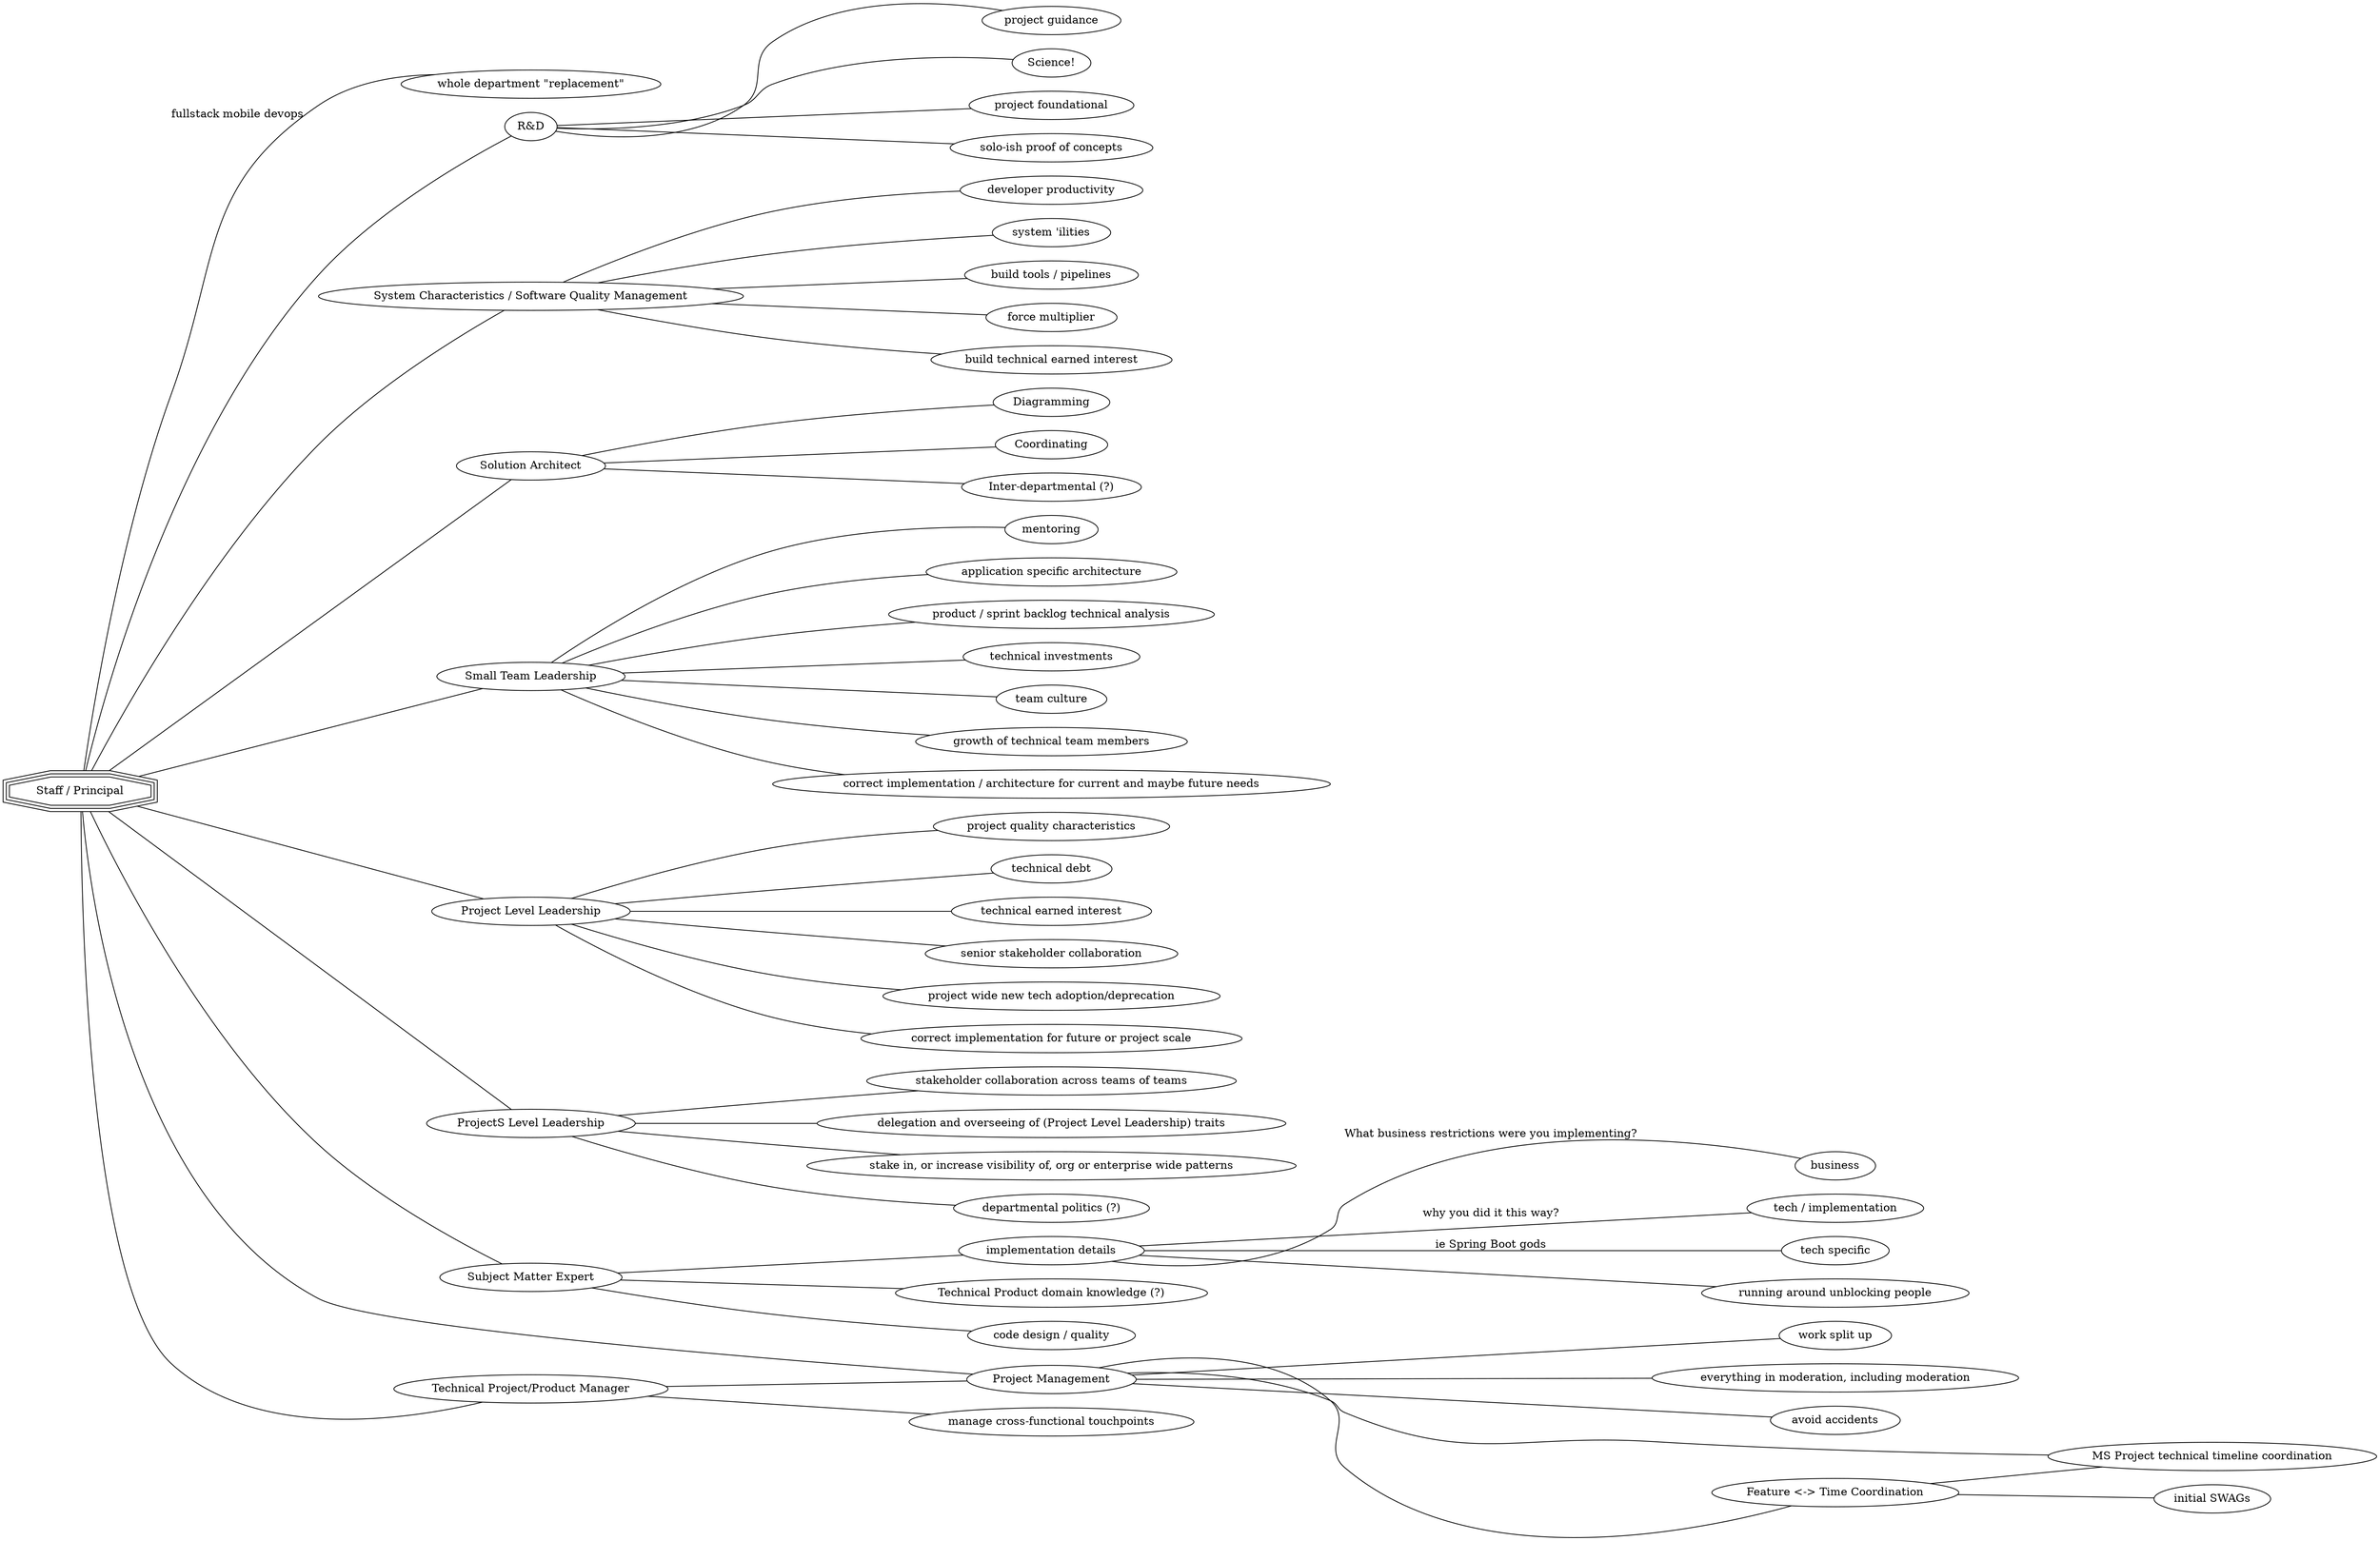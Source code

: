 graph {
   // cpranksep=3
   //layout=circo
   //layout=twopi
   //ratio=0.5
   rankdir="LR"

    SP [label="Staff / Principal", shape=tripleoctagon, root=true]
        SP -- "whole department \"replacement\"" [label="fullstack mobile devops"]
        SP -- "R&D"
//        subgraph cluster_rd {
          "R&D" -- "project guidance", "Science!", "project foundational", "solo-ish proof of concepts"
//        }
       "System Characteristics" [label="System Characteristics / Software Quality Management"]
        SP -- "System Characteristics"
//        subgraph cluster_systemchar {
            "System Characteristics"    -- "developer productivity", "system 'ilities", "build tools / pipelines", "force multiplier", "build technical earned interest"
//        }
        SP -- "Solution Architect"
//        subgraph cluster_sa {
           "Solution Architect" -- Diagramming, Coordinating, "Inter-departmental (?)"
//       }

        SP -- "Small Team Leadership"
            -- mentoring, "application specific architecture", "product / sprint backlog technical analysis", "technical investments", "team culture", "growth of technical team members", "correct implementation / architecture for current and maybe future needs"

        SP -- "Project Level Leadership"
            -- "project quality characteristics", "technical debt", "technical earned interest", "senior stakeholder collaboration", "project wide new tech adoption/deprecation", "correct implementation for future or project scale"
        SP -- "ProjectS Level Leadership"
            -- "stakeholder collaboration across teams of teams", "delegation and overseeing of (Project Level Leadership) traits", "stake in, or increase visibility of, org or enterprise wide patterns", "departmental politics (?)"

        SP -- "Subject Matter Expert"
           -- "implementation details"
           "implementation details"
             -- "business" [label="What business restrictions were you implementing?"]
            "implementation details" -- "tech / implementation" [label="why you did it this way?"]
            "implementation details" -- "tech specific"[label="ie Spring Boot gods"]
        "Subject Matter Expert" -- "Technical Product domain knowledge (?)"
        "Subject Matter Expert" -- "code design / quality"
        "implementation details" -- "running around unblocking people"

        SP -- "Project Management"
          -- "work split up", "everything in moderation, including moderation", "avoid accidents", "MS Project technical timeline coordination"
          "Project Management" -- "Feature <-> Time Coordination"
              "Feature <-> Time Coordination" -- "initial SWAGs", "MS Project technical timeline coordination"
        TPM [label="Technical Project/Product Manager"]
        SP -- TPM
        TPM -- "Project Management", "manage cross-functional touchpoints"
}
